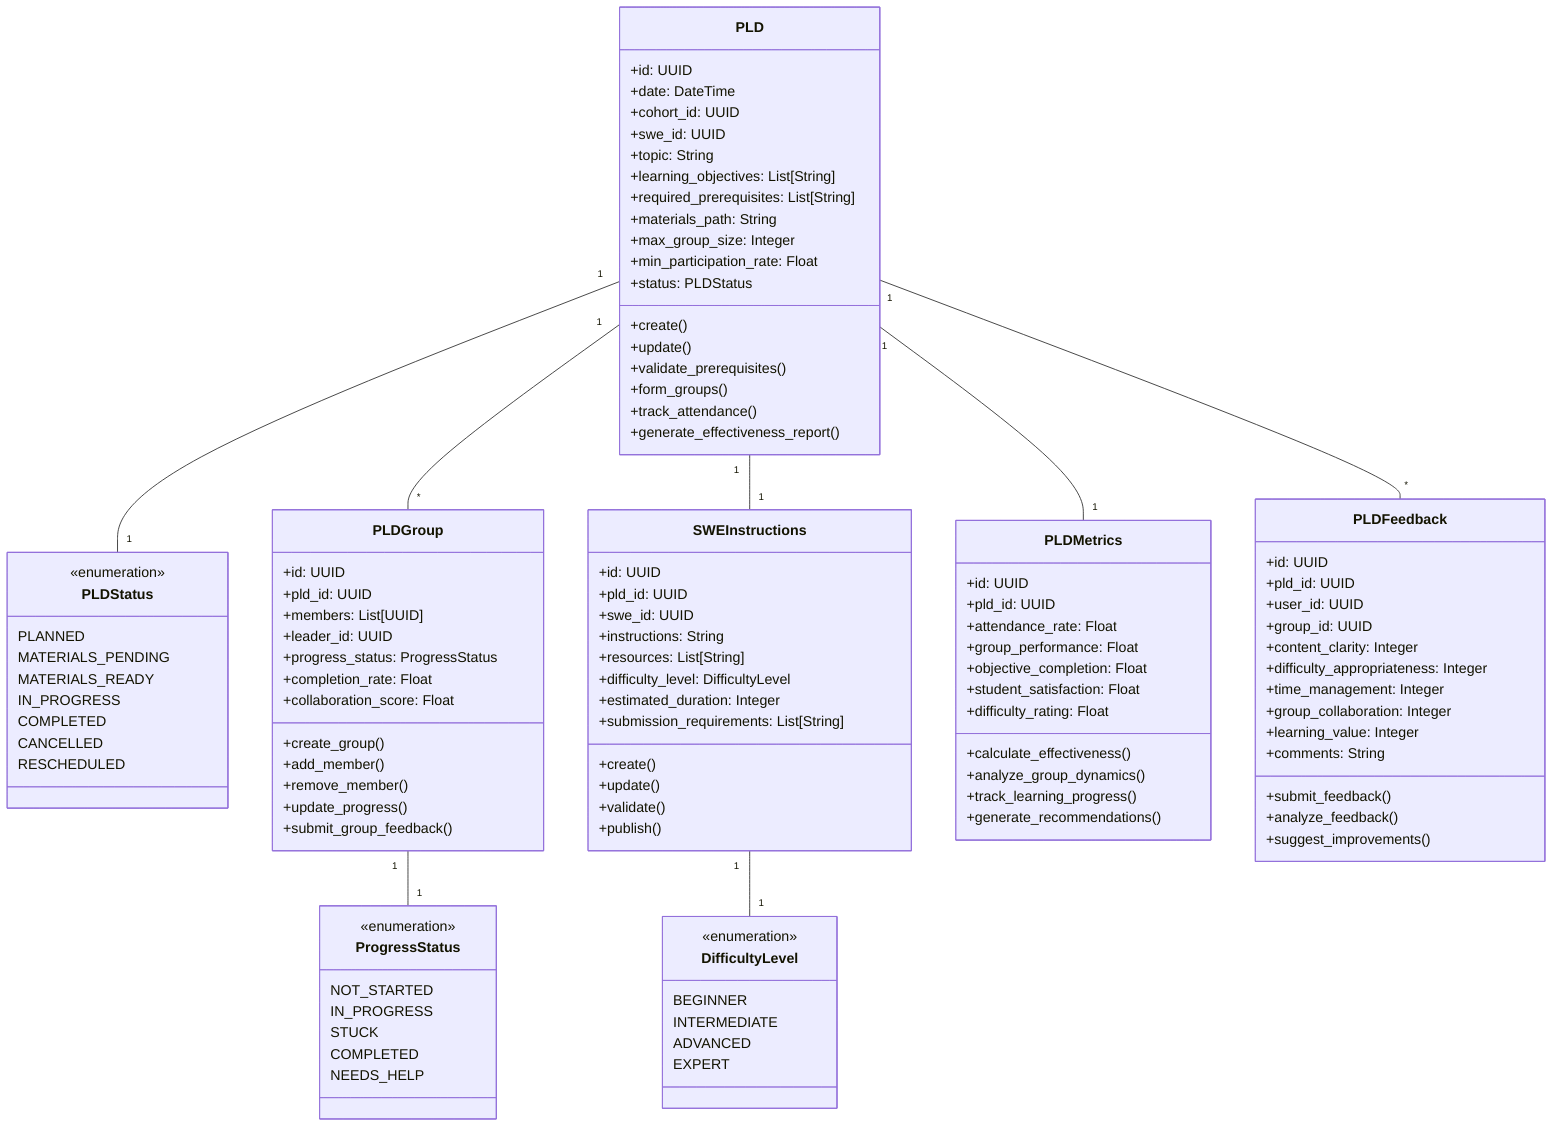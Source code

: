 classDiagram
    class PLD {
        +id: UUID
        +date: DateTime
        +cohort_id: UUID
        +swe_id: UUID
        +topic: String
        +learning_objectives: List[String]
        +required_prerequisites: List[String]
        +materials_path: String
        +max_group_size: Integer
        +min_participation_rate: Float
        +status: PLDStatus
        +create()
        +update()
        +validate_prerequisites()
        +form_groups()
        +track_attendance()
        +generate_effectiveness_report()
    }

    class PLDStatus {
        <<enumeration>>
        PLANNED
        MATERIALS_PENDING
        MATERIALS_READY
        IN_PROGRESS
        COMPLETED
        CANCELLED
        RESCHEDULED
    }

    class PLDGroup {
        +id: UUID
        +pld_id: UUID
        +members: List[UUID]
        +leader_id: UUID
        +progress_status: ProgressStatus
        +completion_rate: Float
        +collaboration_score: Float
        +create_group()
        +add_member()
        +remove_member()
        +update_progress()
        +submit_group_feedback()
    }

    class ProgressStatus {
        <<enumeration>>
        NOT_STARTED
        IN_PROGRESS
        STUCK
        COMPLETED
        NEEDS_HELP
    }

    class SWEInstructions {
        +id: UUID
        +pld_id: UUID
        +swe_id: UUID
        +instructions: String
        +resources: List[String]
        +difficulty_level: DifficultyLevel
        +estimated_duration: Integer
        +submission_requirements: List[String]
        +create()
        +update()
        +validate()
        +publish()
    }

    class DifficultyLevel {
        <<enumeration>>
        BEGINNER
        INTERMEDIATE
        ADVANCED
        EXPERT
    }

    class PLDMetrics {
        +id: UUID
        +pld_id: UUID
        +attendance_rate: Float
        +group_performance: Float
        +objective_completion: Float
        +student_satisfaction: Float
        +difficulty_rating: Float
        +calculate_effectiveness()
        +analyze_group_dynamics()
        +track_learning_progress()
        +generate_recommendations()
    }

    class PLDFeedback {
        +id: UUID
        +pld_id: UUID
        +user_id: UUID
        +group_id: UUID
        +content_clarity: Integer
        +difficulty_appropriateness: Integer
        +time_management: Integer
        +group_collaboration: Integer
        +learning_value: Integer
        +comments: String
        +submit_feedback()
        +analyze_feedback()
        +suggest_improvements()
    }

    PLD "1" -- "1" PLDStatus
    PLD "1" -- "*" PLDGroup
    PLD "1" -- "1" SWEInstructions
    PLD "1" -- "1" PLDMetrics
    PLD "1" -- "*" PLDFeedback
    PLDGroup "1" -- "1" ProgressStatus
    SWEInstructions "1" -- "1" DifficultyLevel